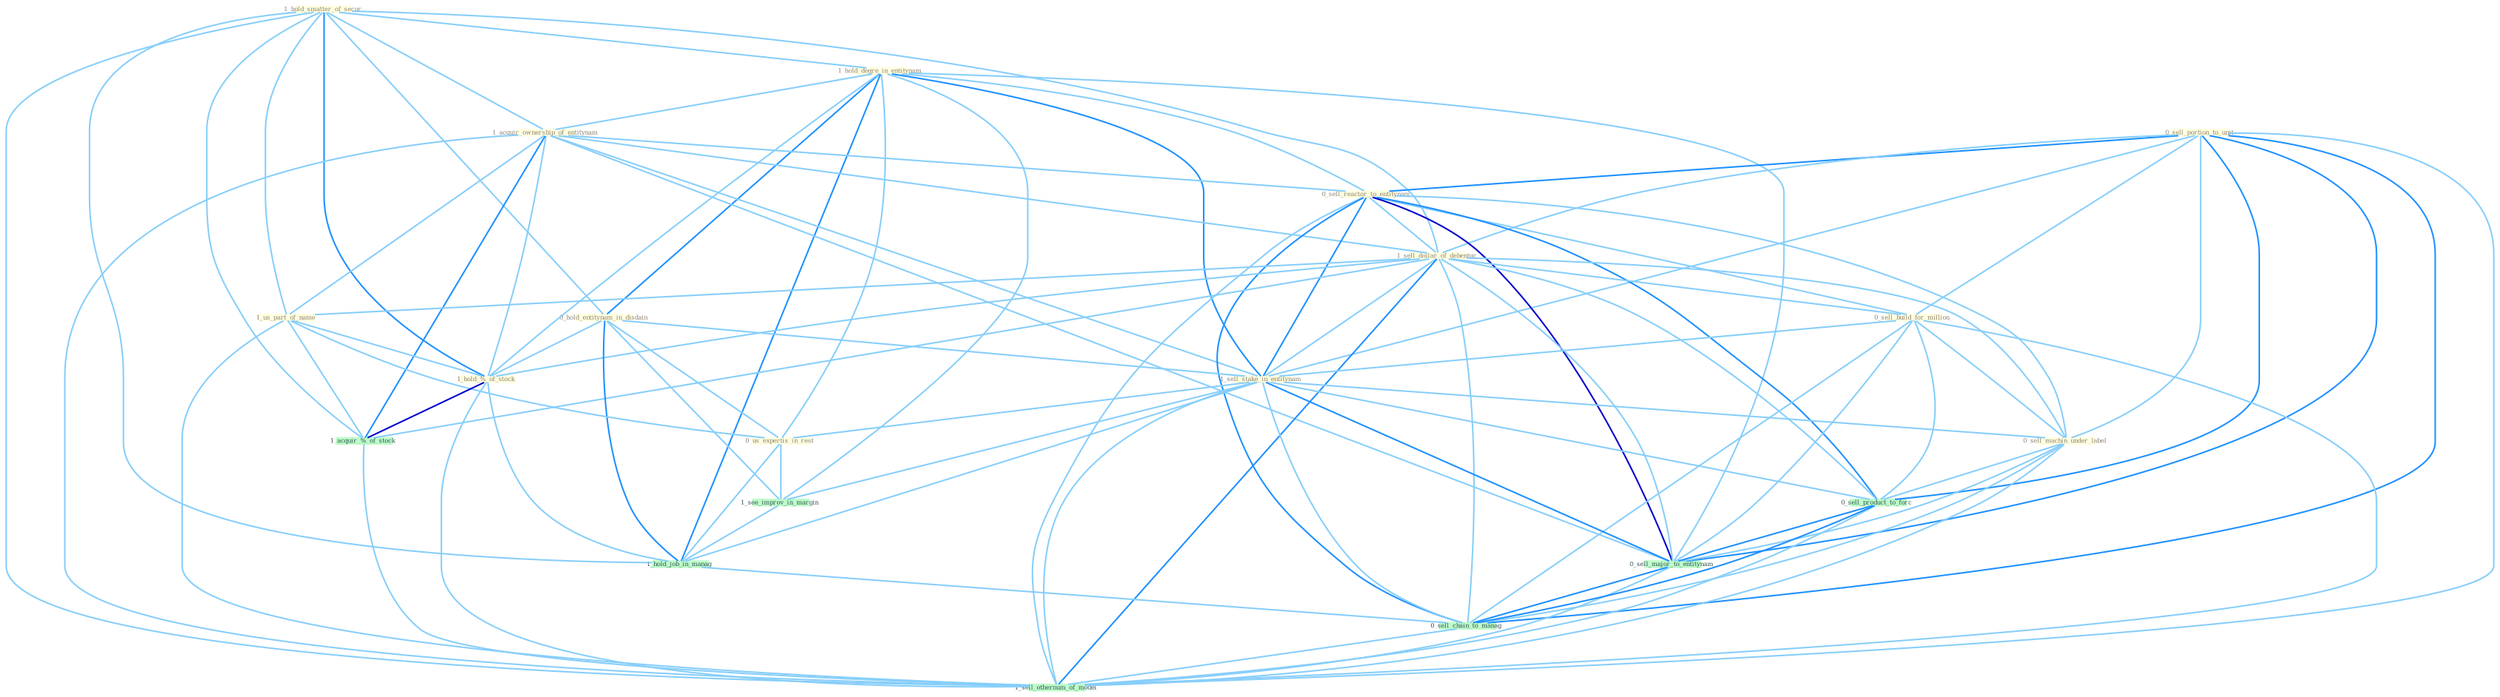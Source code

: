 Graph G{ 
    node
    [shape=polygon,style=filled,width=.5,height=.06,color="#BDFCC9",fixedsize=true,fontsize=4,
    fontcolor="#2f4f4f"];
    {node
    [color="#ffffe0", fontcolor="#8b7d6b"] "1_hold_smatter_of_secur " "1_hold_degre_in_entitynam " "1_acquir_ownership_of_entitynam " "0_sell_portion_to_unit " "0_sell_reactor_to_entitynam " "1_sell_dollar_of_debentur " "0_hold_entitynam_in_disdain " "0_sell_build_for_million " "1_us_part_of_name " "1_hold_%_of_stock " "1_sell_stake_in_entitynam " "0_sell_machin_under_label " "0_us_expertis_in_rest "}
{node [color="#fff0f5", fontcolor="#b22222"]}
edge [color="#B0E2FF"];

	"1_hold_smatter_of_secur " -- "1_hold_degre_in_entitynam " [w="1", color="#87cefa" ];
	"1_hold_smatter_of_secur " -- "1_acquir_ownership_of_entitynam " [w="1", color="#87cefa" ];
	"1_hold_smatter_of_secur " -- "1_sell_dollar_of_debentur " [w="1", color="#87cefa" ];
	"1_hold_smatter_of_secur " -- "0_hold_entitynam_in_disdain " [w="1", color="#87cefa" ];
	"1_hold_smatter_of_secur " -- "1_us_part_of_name " [w="1", color="#87cefa" ];
	"1_hold_smatter_of_secur " -- "1_hold_%_of_stock " [w="2", color="#1e90ff" , len=0.8];
	"1_hold_smatter_of_secur " -- "1_acquir_%_of_stock " [w="1", color="#87cefa" ];
	"1_hold_smatter_of_secur " -- "1_hold_job_in_manag " [w="1", color="#87cefa" ];
	"1_hold_smatter_of_secur " -- "1_sell_othernum_of_model " [w="1", color="#87cefa" ];
	"1_hold_degre_in_entitynam " -- "1_acquir_ownership_of_entitynam " [w="1", color="#87cefa" ];
	"1_hold_degre_in_entitynam " -- "0_sell_reactor_to_entitynam " [w="1", color="#87cefa" ];
	"1_hold_degre_in_entitynam " -- "0_hold_entitynam_in_disdain " [w="2", color="#1e90ff" , len=0.8];
	"1_hold_degre_in_entitynam " -- "1_hold_%_of_stock " [w="1", color="#87cefa" ];
	"1_hold_degre_in_entitynam " -- "1_sell_stake_in_entitynam " [w="2", color="#1e90ff" , len=0.8];
	"1_hold_degre_in_entitynam " -- "0_us_expertis_in_rest " [w="1", color="#87cefa" ];
	"1_hold_degre_in_entitynam " -- "1_see_improv_in_margin " [w="1", color="#87cefa" ];
	"1_hold_degre_in_entitynam " -- "1_hold_job_in_manag " [w="2", color="#1e90ff" , len=0.8];
	"1_hold_degre_in_entitynam " -- "0_sell_major_to_entitynam " [w="1", color="#87cefa" ];
	"1_acquir_ownership_of_entitynam " -- "0_sell_reactor_to_entitynam " [w="1", color="#87cefa" ];
	"1_acquir_ownership_of_entitynam " -- "1_sell_dollar_of_debentur " [w="1", color="#87cefa" ];
	"1_acquir_ownership_of_entitynam " -- "1_us_part_of_name " [w="1", color="#87cefa" ];
	"1_acquir_ownership_of_entitynam " -- "1_hold_%_of_stock " [w="1", color="#87cefa" ];
	"1_acquir_ownership_of_entitynam " -- "1_sell_stake_in_entitynam " [w="1", color="#87cefa" ];
	"1_acquir_ownership_of_entitynam " -- "1_acquir_%_of_stock " [w="2", color="#1e90ff" , len=0.8];
	"1_acquir_ownership_of_entitynam " -- "0_sell_major_to_entitynam " [w="1", color="#87cefa" ];
	"1_acquir_ownership_of_entitynam " -- "1_sell_othernum_of_model " [w="1", color="#87cefa" ];
	"0_sell_portion_to_unit " -- "0_sell_reactor_to_entitynam " [w="2", color="#1e90ff" , len=0.8];
	"0_sell_portion_to_unit " -- "1_sell_dollar_of_debentur " [w="1", color="#87cefa" ];
	"0_sell_portion_to_unit " -- "0_sell_build_for_million " [w="1", color="#87cefa" ];
	"0_sell_portion_to_unit " -- "1_sell_stake_in_entitynam " [w="1", color="#87cefa" ];
	"0_sell_portion_to_unit " -- "0_sell_machin_under_label " [w="1", color="#87cefa" ];
	"0_sell_portion_to_unit " -- "0_sell_product_to_forc " [w="2", color="#1e90ff" , len=0.8];
	"0_sell_portion_to_unit " -- "0_sell_major_to_entitynam " [w="2", color="#1e90ff" , len=0.8];
	"0_sell_portion_to_unit " -- "0_sell_chain_to_manag " [w="2", color="#1e90ff" , len=0.8];
	"0_sell_portion_to_unit " -- "1_sell_othernum_of_model " [w="1", color="#87cefa" ];
	"0_sell_reactor_to_entitynam " -- "1_sell_dollar_of_debentur " [w="1", color="#87cefa" ];
	"0_sell_reactor_to_entitynam " -- "0_sell_build_for_million " [w="1", color="#87cefa" ];
	"0_sell_reactor_to_entitynam " -- "1_sell_stake_in_entitynam " [w="2", color="#1e90ff" , len=0.8];
	"0_sell_reactor_to_entitynam " -- "0_sell_machin_under_label " [w="1", color="#87cefa" ];
	"0_sell_reactor_to_entitynam " -- "0_sell_product_to_forc " [w="2", color="#1e90ff" , len=0.8];
	"0_sell_reactor_to_entitynam " -- "0_sell_major_to_entitynam " [w="3", color="#0000cd" , len=0.6];
	"0_sell_reactor_to_entitynam " -- "0_sell_chain_to_manag " [w="2", color="#1e90ff" , len=0.8];
	"0_sell_reactor_to_entitynam " -- "1_sell_othernum_of_model " [w="1", color="#87cefa" ];
	"1_sell_dollar_of_debentur " -- "0_sell_build_for_million " [w="1", color="#87cefa" ];
	"1_sell_dollar_of_debentur " -- "1_us_part_of_name " [w="1", color="#87cefa" ];
	"1_sell_dollar_of_debentur " -- "1_hold_%_of_stock " [w="1", color="#87cefa" ];
	"1_sell_dollar_of_debentur " -- "1_sell_stake_in_entitynam " [w="1", color="#87cefa" ];
	"1_sell_dollar_of_debentur " -- "0_sell_machin_under_label " [w="1", color="#87cefa" ];
	"1_sell_dollar_of_debentur " -- "1_acquir_%_of_stock " [w="1", color="#87cefa" ];
	"1_sell_dollar_of_debentur " -- "0_sell_product_to_forc " [w="1", color="#87cefa" ];
	"1_sell_dollar_of_debentur " -- "0_sell_major_to_entitynam " [w="1", color="#87cefa" ];
	"1_sell_dollar_of_debentur " -- "0_sell_chain_to_manag " [w="1", color="#87cefa" ];
	"1_sell_dollar_of_debentur " -- "1_sell_othernum_of_model " [w="2", color="#1e90ff" , len=0.8];
	"0_hold_entitynam_in_disdain " -- "1_hold_%_of_stock " [w="1", color="#87cefa" ];
	"0_hold_entitynam_in_disdain " -- "1_sell_stake_in_entitynam " [w="1", color="#87cefa" ];
	"0_hold_entitynam_in_disdain " -- "0_us_expertis_in_rest " [w="1", color="#87cefa" ];
	"0_hold_entitynam_in_disdain " -- "1_see_improv_in_margin " [w="1", color="#87cefa" ];
	"0_hold_entitynam_in_disdain " -- "1_hold_job_in_manag " [w="2", color="#1e90ff" , len=0.8];
	"0_sell_build_for_million " -- "1_sell_stake_in_entitynam " [w="1", color="#87cefa" ];
	"0_sell_build_for_million " -- "0_sell_machin_under_label " [w="1", color="#87cefa" ];
	"0_sell_build_for_million " -- "0_sell_product_to_forc " [w="1", color="#87cefa" ];
	"0_sell_build_for_million " -- "0_sell_major_to_entitynam " [w="1", color="#87cefa" ];
	"0_sell_build_for_million " -- "0_sell_chain_to_manag " [w="1", color="#87cefa" ];
	"0_sell_build_for_million " -- "1_sell_othernum_of_model " [w="1", color="#87cefa" ];
	"1_us_part_of_name " -- "1_hold_%_of_stock " [w="1", color="#87cefa" ];
	"1_us_part_of_name " -- "0_us_expertis_in_rest " [w="1", color="#87cefa" ];
	"1_us_part_of_name " -- "1_acquir_%_of_stock " [w="1", color="#87cefa" ];
	"1_us_part_of_name " -- "1_sell_othernum_of_model " [w="1", color="#87cefa" ];
	"1_hold_%_of_stock " -- "1_acquir_%_of_stock " [w="3", color="#0000cd" , len=0.6];
	"1_hold_%_of_stock " -- "1_hold_job_in_manag " [w="1", color="#87cefa" ];
	"1_hold_%_of_stock " -- "1_sell_othernum_of_model " [w="1", color="#87cefa" ];
	"1_sell_stake_in_entitynam " -- "0_sell_machin_under_label " [w="1", color="#87cefa" ];
	"1_sell_stake_in_entitynam " -- "0_us_expertis_in_rest " [w="1", color="#87cefa" ];
	"1_sell_stake_in_entitynam " -- "1_see_improv_in_margin " [w="1", color="#87cefa" ];
	"1_sell_stake_in_entitynam " -- "1_hold_job_in_manag " [w="1", color="#87cefa" ];
	"1_sell_stake_in_entitynam " -- "0_sell_product_to_forc " [w="1", color="#87cefa" ];
	"1_sell_stake_in_entitynam " -- "0_sell_major_to_entitynam " [w="2", color="#1e90ff" , len=0.8];
	"1_sell_stake_in_entitynam " -- "0_sell_chain_to_manag " [w="1", color="#87cefa" ];
	"1_sell_stake_in_entitynam " -- "1_sell_othernum_of_model " [w="1", color="#87cefa" ];
	"0_sell_machin_under_label " -- "0_sell_product_to_forc " [w="1", color="#87cefa" ];
	"0_sell_machin_under_label " -- "0_sell_major_to_entitynam " [w="1", color="#87cefa" ];
	"0_sell_machin_under_label " -- "0_sell_chain_to_manag " [w="1", color="#87cefa" ];
	"0_sell_machin_under_label " -- "1_sell_othernum_of_model " [w="1", color="#87cefa" ];
	"0_us_expertis_in_rest " -- "1_see_improv_in_margin " [w="1", color="#87cefa" ];
	"0_us_expertis_in_rest " -- "1_hold_job_in_manag " [w="1", color="#87cefa" ];
	"1_see_improv_in_margin " -- "1_hold_job_in_manag " [w="1", color="#87cefa" ];
	"1_acquir_%_of_stock " -- "1_sell_othernum_of_model " [w="1", color="#87cefa" ];
	"1_hold_job_in_manag " -- "0_sell_chain_to_manag " [w="1", color="#87cefa" ];
	"0_sell_product_to_forc " -- "0_sell_major_to_entitynam " [w="2", color="#1e90ff" , len=0.8];
	"0_sell_product_to_forc " -- "0_sell_chain_to_manag " [w="2", color="#1e90ff" , len=0.8];
	"0_sell_product_to_forc " -- "1_sell_othernum_of_model " [w="1", color="#87cefa" ];
	"0_sell_major_to_entitynam " -- "0_sell_chain_to_manag " [w="2", color="#1e90ff" , len=0.8];
	"0_sell_major_to_entitynam " -- "1_sell_othernum_of_model " [w="1", color="#87cefa" ];
	"0_sell_chain_to_manag " -- "1_sell_othernum_of_model " [w="1", color="#87cefa" ];
}